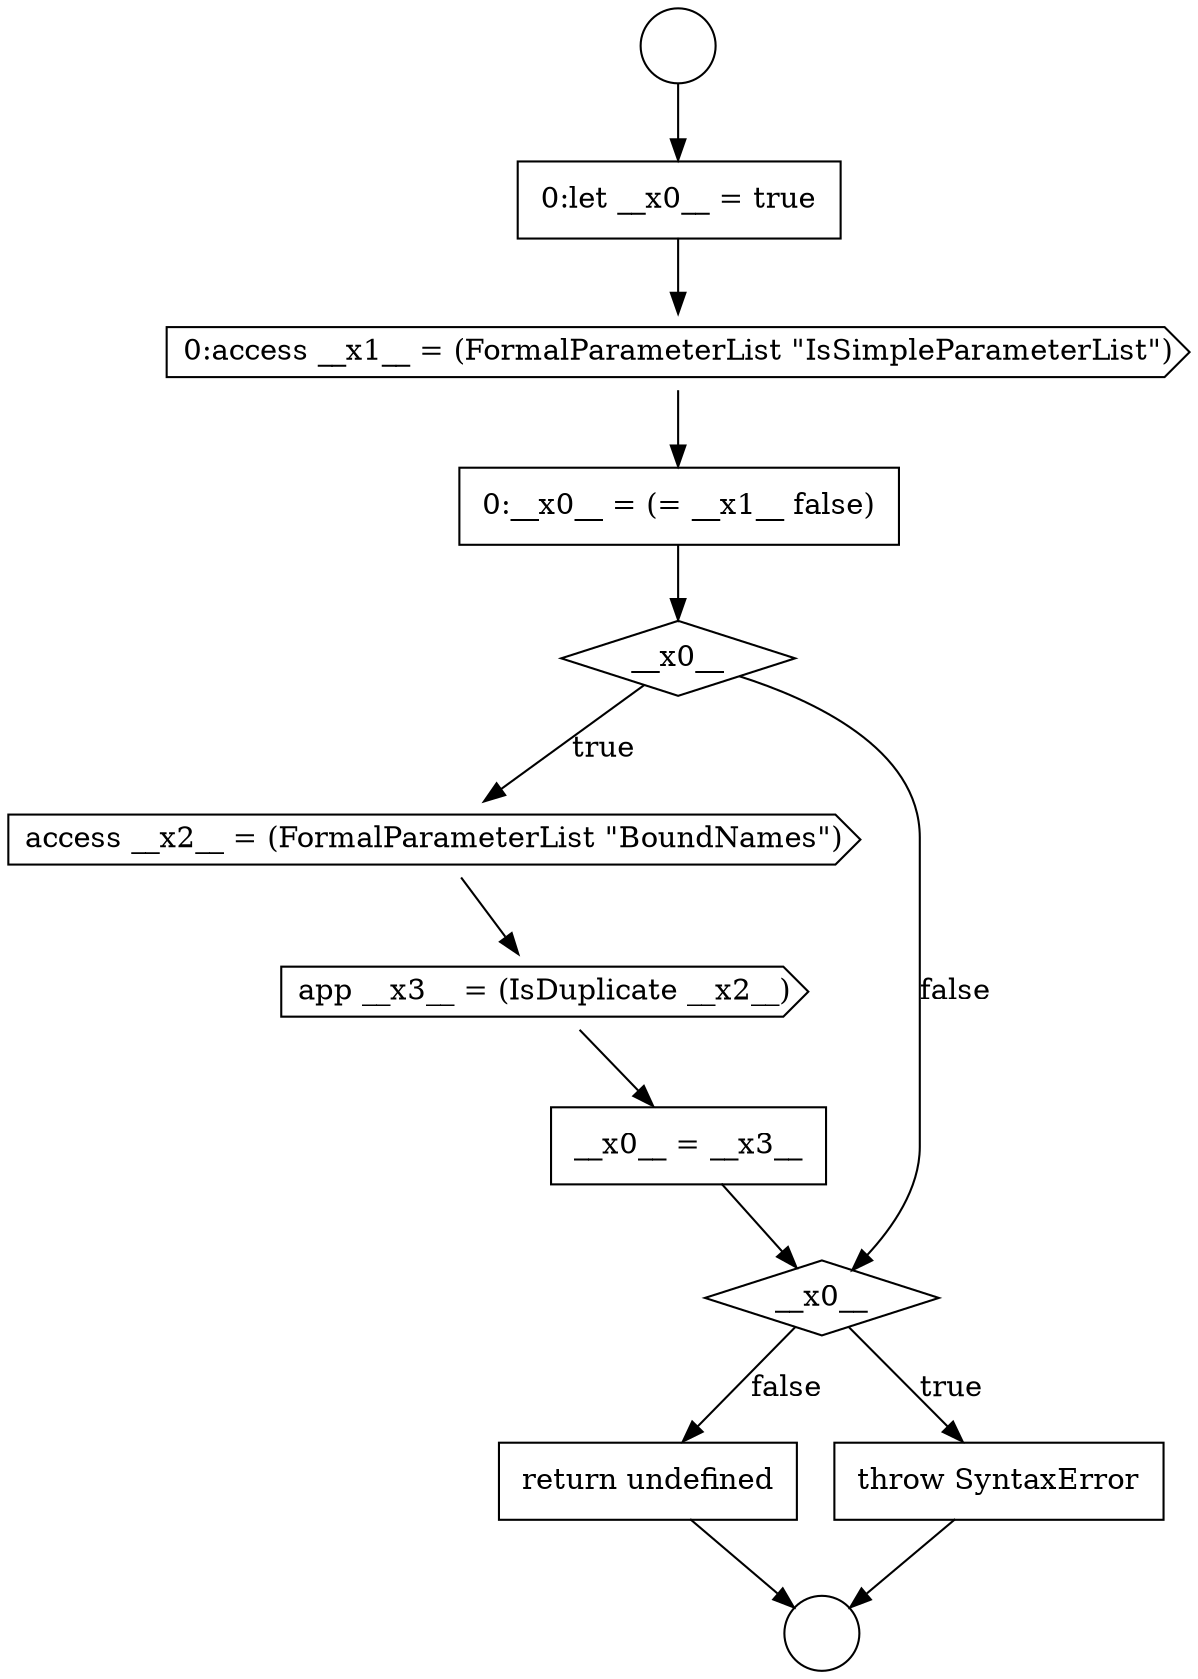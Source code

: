 digraph {
  node20352 [shape=none, margin=0, label=<<font color="black">
    <table border="0" cellborder="1" cellspacing="0" cellpadding="10">
      <tr><td align="left">__x0__ = __x3__</td></tr>
    </table>
  </font>> color="black" fillcolor="white" style=filled]
  node20344 [shape=circle label=" " color="black" fillcolor="white" style=filled]
  node20349 [shape=diamond, label=<<font color="black">__x0__</font>> color="black" fillcolor="white" style=filled]
  node20348 [shape=none, margin=0, label=<<font color="black">
    <table border="0" cellborder="1" cellspacing="0" cellpadding="10">
      <tr><td align="left">0:__x0__ = (= __x1__ false)</td></tr>
    </table>
  </font>> color="black" fillcolor="white" style=filled]
  node20355 [shape=none, margin=0, label=<<font color="black">
    <table border="0" cellborder="1" cellspacing="0" cellpadding="10">
      <tr><td align="left">return undefined</td></tr>
    </table>
  </font>> color="black" fillcolor="white" style=filled]
  node20347 [shape=cds, label=<<font color="black">0:access __x1__ = (FormalParameterList &quot;IsSimpleParameterList&quot;)</font>> color="black" fillcolor="white" style=filled]
  node20351 [shape=cds, label=<<font color="black">app __x3__ = (IsDuplicate __x2__)</font>> color="black" fillcolor="white" style=filled]
  node20350 [shape=cds, label=<<font color="black">access __x2__ = (FormalParameterList &quot;BoundNames&quot;)</font>> color="black" fillcolor="white" style=filled]
  node20354 [shape=none, margin=0, label=<<font color="black">
    <table border="0" cellborder="1" cellspacing="0" cellpadding="10">
      <tr><td align="left">throw SyntaxError</td></tr>
    </table>
  </font>> color="black" fillcolor="white" style=filled]
  node20345 [shape=circle label=" " color="black" fillcolor="white" style=filled]
  node20346 [shape=none, margin=0, label=<<font color="black">
    <table border="0" cellborder="1" cellspacing="0" cellpadding="10">
      <tr><td align="left">0:let __x0__ = true</td></tr>
    </table>
  </font>> color="black" fillcolor="white" style=filled]
  node20353 [shape=diamond, label=<<font color="black">__x0__</font>> color="black" fillcolor="white" style=filled]
  node20349 -> node20350 [label=<<font color="black">true</font>> color="black"]
  node20349 -> node20353 [label=<<font color="black">false</font>> color="black"]
  node20355 -> node20345 [ color="black"]
  node20351 -> node20352 [ color="black"]
  node20353 -> node20354 [label=<<font color="black">true</font>> color="black"]
  node20353 -> node20355 [label=<<font color="black">false</font>> color="black"]
  node20348 -> node20349 [ color="black"]
  node20347 -> node20348 [ color="black"]
  node20344 -> node20346 [ color="black"]
  node20350 -> node20351 [ color="black"]
  node20346 -> node20347 [ color="black"]
  node20352 -> node20353 [ color="black"]
  node20354 -> node20345 [ color="black"]
}
